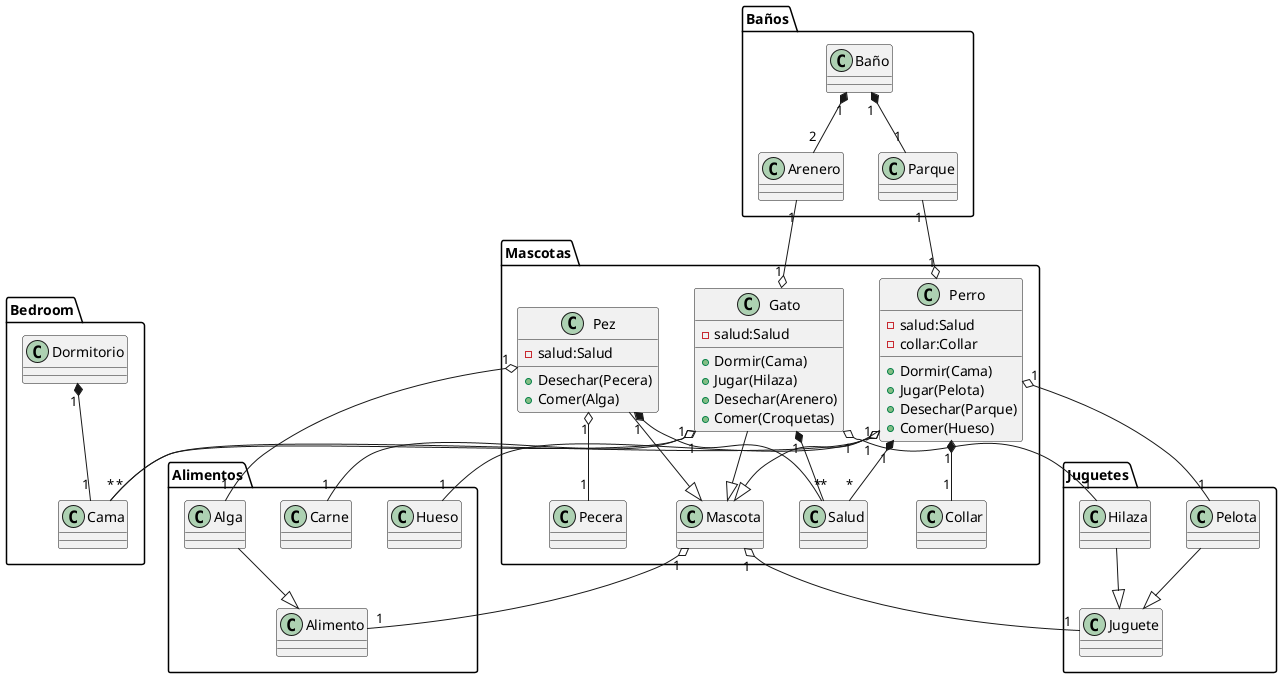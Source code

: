 @startuml mascota


package Mascotas{
    class Gato{
        -salud:Salud
        +Dormir(Cama)
        +Jugar(Hilaza)
        +Desechar(Arenero)
        +Comer(Croquetas)
    }
    class Perro{
        -salud:Salud
        -collar:Collar
        +Dormir(Cama)
        +Jugar(Pelota)
        +Desechar(Parque)
        +Comer(Hueso)
    }
    class Pez{
        -salud:Salud
        +Desechar(Pecera)
        +Comer(Alga)
    }
    class Mascota
    class Salud
    class Pecera
    class Collar
}

package Alimentos {
    class Carne
    class Hueso 
    class Alga
class Alimento
}

package Baños {
    class Arenero
    class Parque 
    class Baño 
}

package Juguetes{
    class Pelota
    class Hilaza
    class Juguete
}
package Bedroom{
    class Dormitorio
    class Cama
}

Alimento "1"--o "1" Mascota
Mascota "1" o--"1" Juguete
Pelota--|> Juguete
Gato--|>Mascota
Perro--|>Mascota
Pez --|>Mascota
Perro "1" o-- "*" Cama
Gato "1" o-- "*" Cama
Dormitorio "1" *-- "1" Cama
Gato "1" o-- "1" Hilaza
Hilaza --|> Juguete
Pez "1" o-- "1" Alga
Alga --|> Alimento
Baño "1" *-- "1" Parque
Perro "1" o-- "1" Parque
Baño "1" *-- "2" Arenero
Arenero "1" --o "1" Gato
Perro "1" *-- "1" Collar
Perro "1" *-- "*" Salud
Gato "1" *-- "*" Salud
Pez "1" *-- "*" Salud
Perro "1" o-- "1" Hueso
Pez "1" o-- "1" Pecera
Perro "1" o-- "1" Pelota
Gato "1" o-- "1" Carne

@enduml